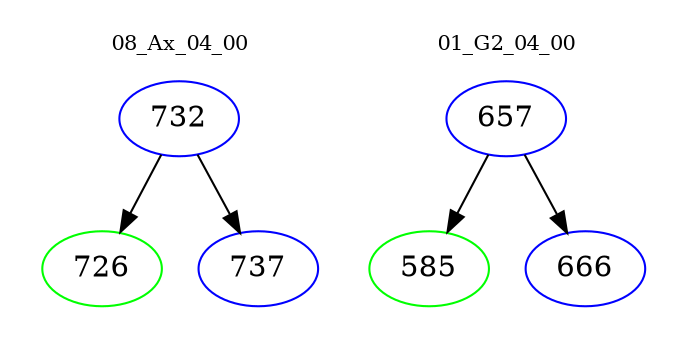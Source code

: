 digraph{
subgraph cluster_0 {
color = white
label = "08_Ax_04_00";
fontsize=10;
T0_732 [label="732", color="blue"]
T0_732 -> T0_726 [color="black"]
T0_726 [label="726", color="green"]
T0_732 -> T0_737 [color="black"]
T0_737 [label="737", color="blue"]
}
subgraph cluster_1 {
color = white
label = "01_G2_04_00";
fontsize=10;
T1_657 [label="657", color="blue"]
T1_657 -> T1_585 [color="black"]
T1_585 [label="585", color="green"]
T1_657 -> T1_666 [color="black"]
T1_666 [label="666", color="blue"]
}
}
